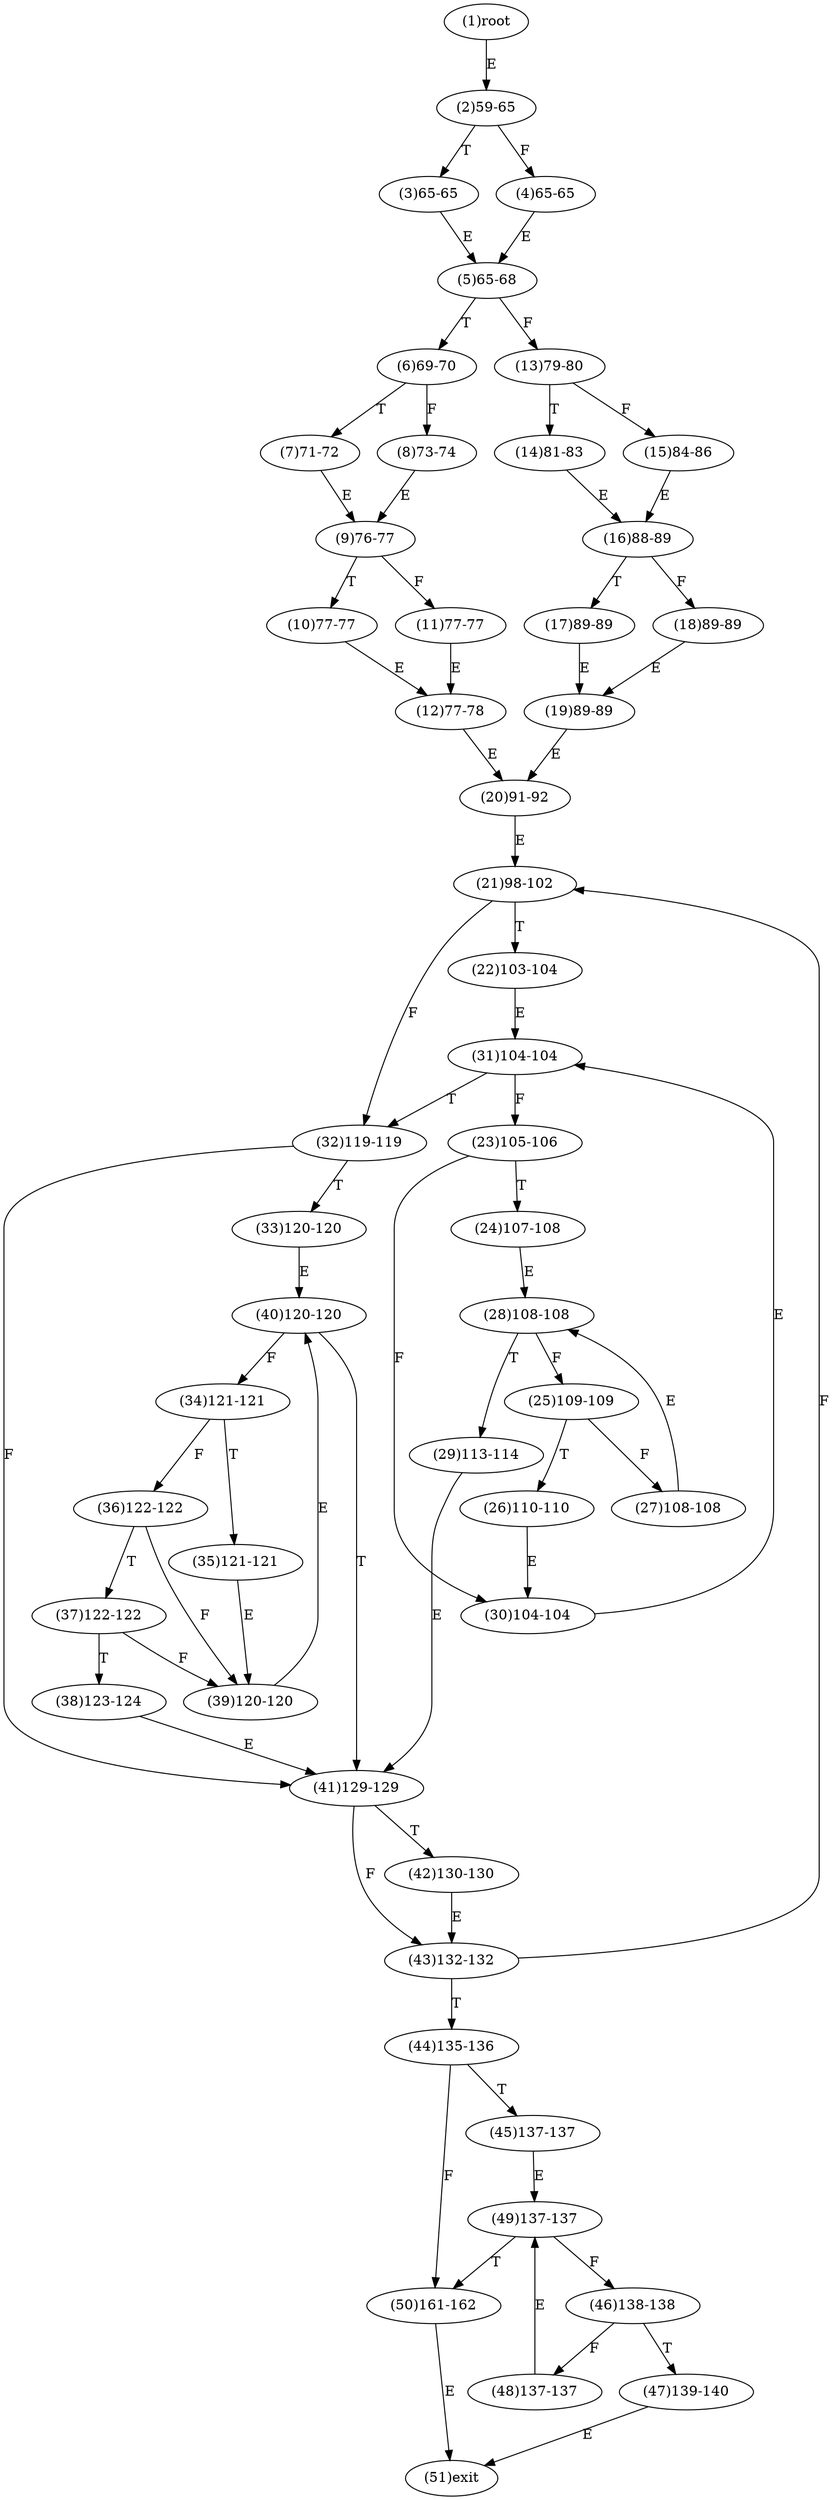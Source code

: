 digraph "" { 
1[ label="(1)root"];
2[ label="(2)59-65"];
3[ label="(3)65-65"];
4[ label="(4)65-65"];
5[ label="(5)65-68"];
6[ label="(6)69-70"];
7[ label="(7)71-72"];
8[ label="(8)73-74"];
9[ label="(9)76-77"];
10[ label="(10)77-77"];
11[ label="(11)77-77"];
12[ label="(12)77-78"];
13[ label="(13)79-80"];
14[ label="(14)81-83"];
15[ label="(15)84-86"];
17[ label="(17)89-89"];
16[ label="(16)88-89"];
19[ label="(19)89-89"];
18[ label="(18)89-89"];
21[ label="(21)98-102"];
20[ label="(20)91-92"];
23[ label="(23)105-106"];
22[ label="(22)103-104"];
25[ label="(25)109-109"];
24[ label="(24)107-108"];
27[ label="(27)108-108"];
26[ label="(26)110-110"];
29[ label="(29)113-114"];
28[ label="(28)108-108"];
31[ label="(31)104-104"];
30[ label="(30)104-104"];
34[ label="(34)121-121"];
35[ label="(35)121-121"];
32[ label="(32)119-119"];
33[ label="(33)120-120"];
38[ label="(38)123-124"];
39[ label="(39)120-120"];
36[ label="(36)122-122"];
37[ label="(37)122-122"];
42[ label="(42)130-130"];
43[ label="(43)132-132"];
40[ label="(40)120-120"];
41[ label="(41)129-129"];
46[ label="(46)138-138"];
47[ label="(47)139-140"];
44[ label="(44)135-136"];
45[ label="(45)137-137"];
51[ label="(51)exit"];
50[ label="(50)161-162"];
49[ label="(49)137-137"];
48[ label="(48)137-137"];
1->2[ label="E"];
2->4[ label="F"];
2->3[ label="T"];
3->5[ label="E"];
4->5[ label="E"];
5->13[ label="F"];
5->6[ label="T"];
6->8[ label="F"];
6->7[ label="T"];
7->9[ label="E"];
8->9[ label="E"];
9->11[ label="F"];
9->10[ label="T"];
10->12[ label="E"];
11->12[ label="E"];
12->20[ label="E"];
13->15[ label="F"];
13->14[ label="T"];
14->16[ label="E"];
15->16[ label="E"];
16->18[ label="F"];
16->17[ label="T"];
17->19[ label="E"];
18->19[ label="E"];
19->20[ label="E"];
20->21[ label="E"];
21->32[ label="F"];
21->22[ label="T"];
22->31[ label="E"];
23->30[ label="F"];
23->24[ label="T"];
24->28[ label="E"];
25->27[ label="F"];
25->26[ label="T"];
26->30[ label="E"];
27->28[ label="E"];
28->25[ label="F"];
28->29[ label="T"];
29->41[ label="E"];
30->31[ label="E"];
31->23[ label="F"];
31->32[ label="T"];
32->41[ label="F"];
32->33[ label="T"];
33->40[ label="E"];
34->36[ label="F"];
34->35[ label="T"];
35->39[ label="E"];
36->39[ label="F"];
36->37[ label="T"];
37->39[ label="F"];
37->38[ label="T"];
38->41[ label="E"];
39->40[ label="E"];
40->34[ label="F"];
40->41[ label="T"];
41->43[ label="F"];
41->42[ label="T"];
42->43[ label="E"];
43->21[ label="F"];
43->44[ label="T"];
44->50[ label="F"];
44->45[ label="T"];
45->49[ label="E"];
46->48[ label="F"];
46->47[ label="T"];
47->51[ label="E"];
48->49[ label="E"];
49->46[ label="F"];
49->50[ label="T"];
50->51[ label="E"];
}